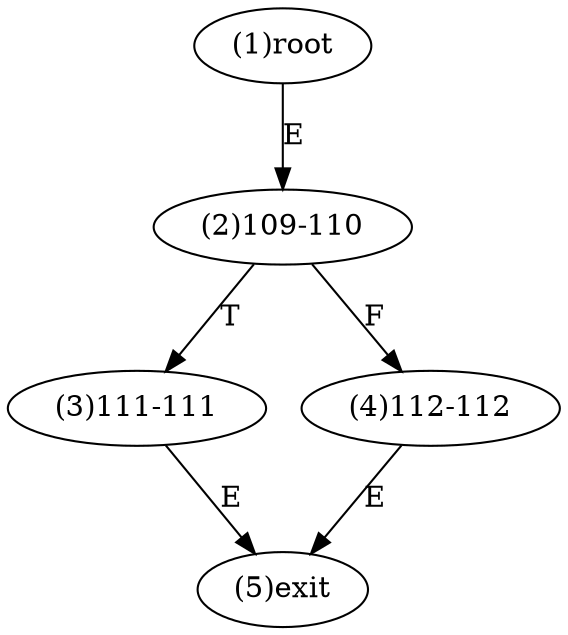 digraph "" { 
1[ label="(1)root"];
2[ label="(2)109-110"];
3[ label="(3)111-111"];
4[ label="(4)112-112"];
5[ label="(5)exit"];
1->2[ label="E"];
2->4[ label="F"];
2->3[ label="T"];
3->5[ label="E"];
4->5[ label="E"];
}